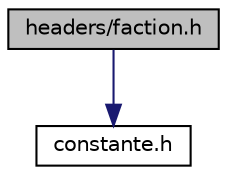 digraph "headers/faction.h"
{
 // LATEX_PDF_SIZE
  edge [fontname="Helvetica",fontsize="10",labelfontname="Helvetica",labelfontsize="10"];
  node [fontname="Helvetica",fontsize="10",shape=record];
  Node1 [label="headers/faction.h",height=0.2,width=0.4,color="black", fillcolor="grey75", style="filled", fontcolor="black",tooltip="Fichier contenant la structure et les fonctions liées aux factions."];
  Node1 -> Node2 [color="midnightblue",fontsize="10",style="solid"];
  Node2 [label="constante.h",height=0.2,width=0.4,color="black", fillcolor="white", style="filled",URL="$constante_8h.html",tooltip="Fichier contenant différentes constantes qui seront utiles pour l'application."];
}
